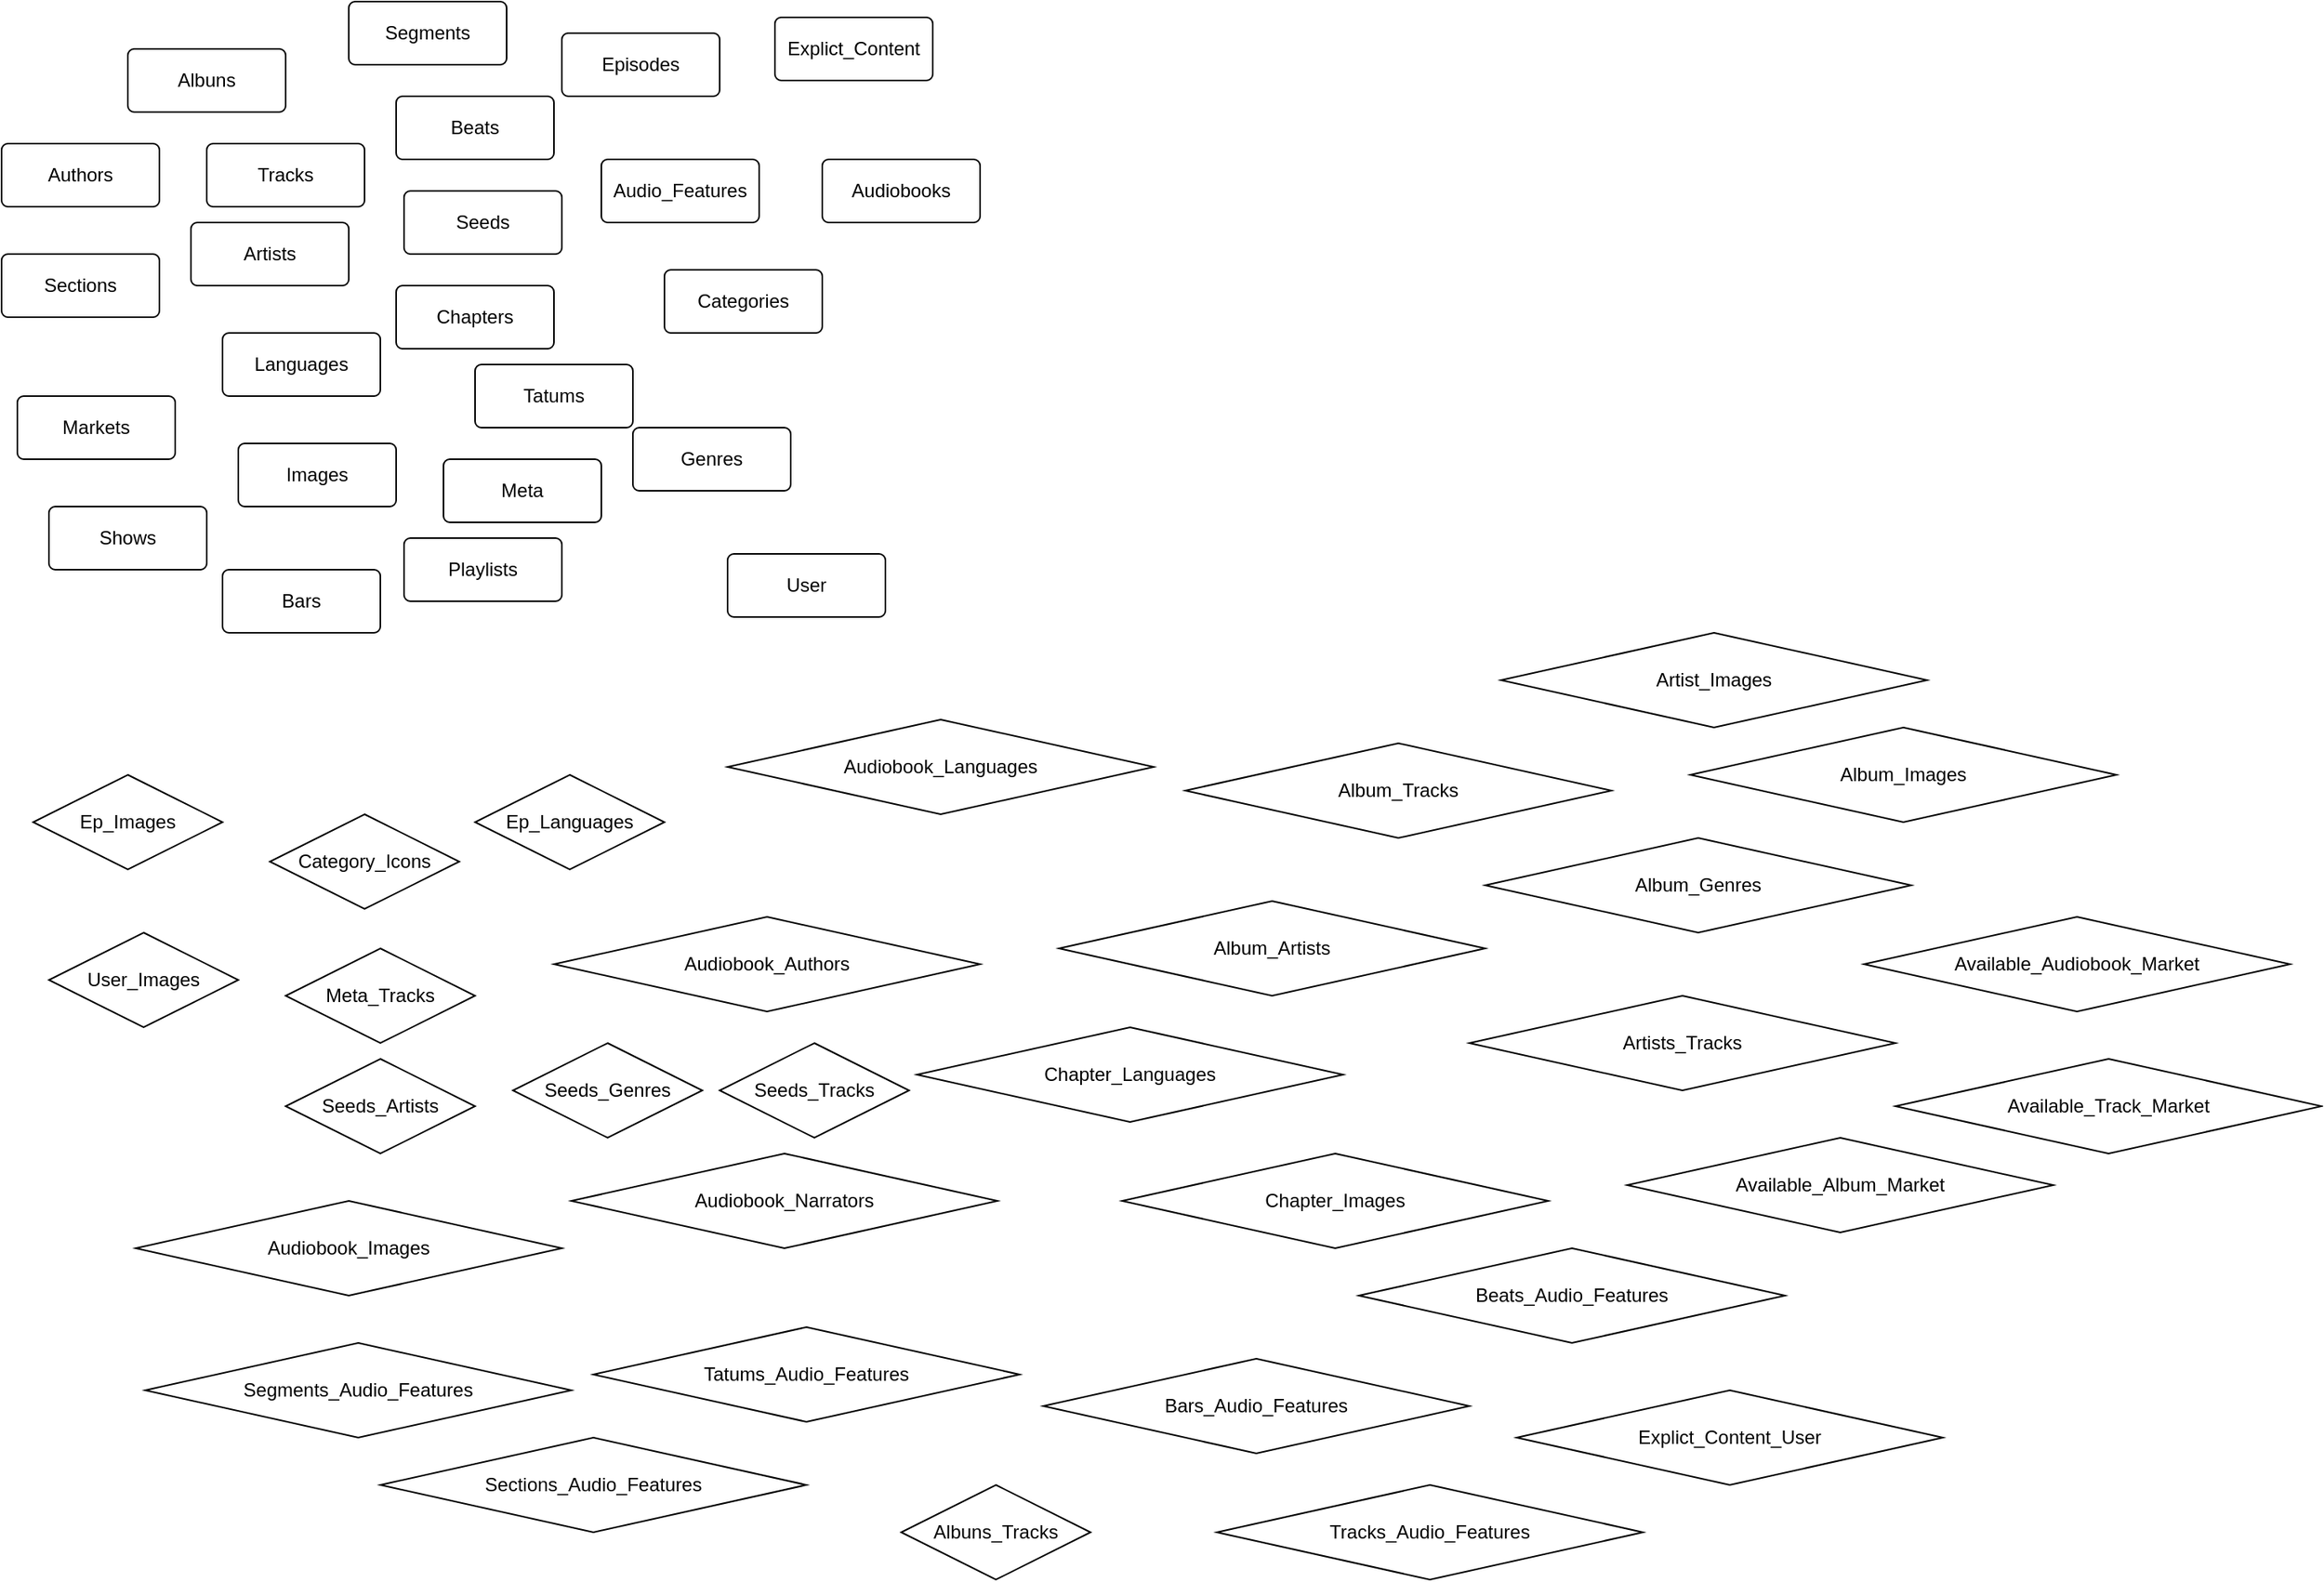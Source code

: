 <mxfile version="24.6.2" type="github">
  <diagram name="main" id="Q_JXyCLZP9Ft0e6itj9V">
    <mxGraphModel dx="1393" dy="797" grid="1" gridSize="10" guides="1" tooltips="1" connect="1" arrows="1" fold="1" page="1" pageScale="1" pageWidth="827" pageHeight="1169" math="0" shadow="0">
      <root>
        <mxCell id="0" />
        <mxCell id="1" parent="0" />
        <mxCell id="gZlPeZgXp5JpuPVfZVzU-1" value="Albuns" style="rounded=1;arcSize=10;whiteSpace=wrap;html=1;align=center;" parent="1" vertex="1">
          <mxGeometry x="170" y="100" width="100" height="40" as="geometry" />
        </mxCell>
        <mxCell id="gZlPeZgXp5JpuPVfZVzU-2" value="Artists" style="rounded=1;arcSize=10;whiteSpace=wrap;html=1;align=center;" parent="1" vertex="1">
          <mxGeometry x="210" y="210" width="100" height="40" as="geometry" />
        </mxCell>
        <mxCell id="gZlPeZgXp5JpuPVfZVzU-3" value="Tracks" style="rounded=1;arcSize=10;whiteSpace=wrap;html=1;align=center;" parent="1" vertex="1">
          <mxGeometry x="220" y="160" width="100" height="40" as="geometry" />
        </mxCell>
        <mxCell id="gZlPeZgXp5JpuPVfZVzU-4" value="Audiobooks" style="rounded=1;arcSize=10;whiteSpace=wrap;html=1;align=center;" parent="1" vertex="1">
          <mxGeometry x="610" y="170" width="100" height="40" as="geometry" />
        </mxCell>
        <mxCell id="gZlPeZgXp5JpuPVfZVzU-5" value="Chapters" style="rounded=1;arcSize=10;whiteSpace=wrap;html=1;align=center;" parent="1" vertex="1">
          <mxGeometry x="340" y="250" width="100" height="40" as="geometry" />
        </mxCell>
        <mxCell id="gZlPeZgXp5JpuPVfZVzU-6" value="Episodes" style="rounded=1;arcSize=10;whiteSpace=wrap;html=1;align=center;" parent="1" vertex="1">
          <mxGeometry x="445" y="90" width="100" height="40" as="geometry" />
        </mxCell>
        <mxCell id="gZlPeZgXp5JpuPVfZVzU-7" value="Categories" style="rounded=1;arcSize=10;whiteSpace=wrap;html=1;align=center;" parent="1" vertex="1">
          <mxGeometry x="510" y="240" width="100" height="40" as="geometry" />
        </mxCell>
        <mxCell id="gZlPeZgXp5JpuPVfZVzU-8" value="Authors" style="rounded=1;arcSize=10;whiteSpace=wrap;html=1;align=center;" parent="1" vertex="1">
          <mxGeometry x="90" y="160" width="100" height="40" as="geometry" />
        </mxCell>
        <mxCell id="gZlPeZgXp5JpuPVfZVzU-9" value="Languages" style="rounded=1;arcSize=10;whiteSpace=wrap;html=1;align=center;" parent="1" vertex="1">
          <mxGeometry x="230" y="280" width="100" height="40" as="geometry" />
        </mxCell>
        <mxCell id="gZlPeZgXp5JpuPVfZVzU-10" value="Genres" style="rounded=1;arcSize=10;whiteSpace=wrap;html=1;align=center;" parent="1" vertex="1">
          <mxGeometry x="490" y="340" width="100" height="40" as="geometry" />
        </mxCell>
        <mxCell id="gZlPeZgXp5JpuPVfZVzU-11" value="Markets" style="rounded=1;arcSize=10;whiteSpace=wrap;html=1;align=center;" parent="1" vertex="1">
          <mxGeometry x="100" y="320" width="100" height="40" as="geometry" />
        </mxCell>
        <mxCell id="gZlPeZgXp5JpuPVfZVzU-12" value="Images" style="rounded=1;arcSize=10;whiteSpace=wrap;html=1;align=center;" parent="1" vertex="1">
          <mxGeometry x="240" y="350" width="100" height="40" as="geometry" />
        </mxCell>
        <mxCell id="gZlPeZgXp5JpuPVfZVzU-13" value="Playlists" style="rounded=1;arcSize=10;whiteSpace=wrap;html=1;align=center;" parent="1" vertex="1">
          <mxGeometry x="345" y="410" width="100" height="40" as="geometry" />
        </mxCell>
        <mxCell id="gZlPeZgXp5JpuPVfZVzU-14" value="Shows" style="rounded=1;arcSize=10;whiteSpace=wrap;html=1;align=center;" parent="1" vertex="1">
          <mxGeometry x="120" y="390" width="100" height="40" as="geometry" />
        </mxCell>
        <mxCell id="gZlPeZgXp5JpuPVfZVzU-15" value="User" style="rounded=1;arcSize=10;whiteSpace=wrap;html=1;align=center;" parent="1" vertex="1">
          <mxGeometry x="550" y="420" width="100" height="40" as="geometry" />
        </mxCell>
        <mxCell id="gZlPeZgXp5JpuPVfZVzU-16" value="Ep_Images" style="shape=rhombus;perimeter=rhombusPerimeter;whiteSpace=wrap;html=1;align=center;" parent="1" vertex="1">
          <mxGeometry x="110" y="560" width="120" height="60" as="geometry" />
        </mxCell>
        <mxCell id="gZlPeZgXp5JpuPVfZVzU-17" value="Ep_Languages" style="shape=rhombus;perimeter=rhombusPerimeter;whiteSpace=wrap;html=1;align=center;" parent="1" vertex="1">
          <mxGeometry x="390" y="560" width="120" height="60" as="geometry" />
        </mxCell>
        <mxCell id="gZlPeZgXp5JpuPVfZVzU-18" value="Category_Icons" style="shape=rhombus;perimeter=rhombusPerimeter;whiteSpace=wrap;html=1;align=center;" parent="1" vertex="1">
          <mxGeometry x="260" y="585" width="120" height="60" as="geometry" />
        </mxCell>
        <mxCell id="gZlPeZgXp5JpuPVfZVzU-20" value="Available_Audiobook_Market" style="shape=rhombus;perimeter=rhombusPerimeter;whiteSpace=wrap;html=1;align=center;" parent="1" vertex="1">
          <mxGeometry x="1270" y="650" width="270" height="60" as="geometry" />
        </mxCell>
        <mxCell id="gZlPeZgXp5JpuPVfZVzU-21" value="Audiobook_Authors" style="shape=rhombus;perimeter=rhombusPerimeter;whiteSpace=wrap;html=1;align=center;" parent="1" vertex="1">
          <mxGeometry x="440" y="650" width="270" height="60" as="geometry" />
        </mxCell>
        <mxCell id="gZlPeZgXp5JpuPVfZVzU-22" value="Audiobook_Narrators" style="shape=rhombus;perimeter=rhombusPerimeter;whiteSpace=wrap;html=1;align=center;" parent="1" vertex="1">
          <mxGeometry x="451" y="800" width="270" height="60" as="geometry" />
        </mxCell>
        <mxCell id="gZlPeZgXp5JpuPVfZVzU-23" value="Audiobook_Images" style="shape=rhombus;perimeter=rhombusPerimeter;whiteSpace=wrap;html=1;align=center;" parent="1" vertex="1">
          <mxGeometry x="175" y="830" width="270" height="60" as="geometry" />
        </mxCell>
        <mxCell id="gZlPeZgXp5JpuPVfZVzU-24" value="Audiobook_Languages" style="shape=rhombus;perimeter=rhombusPerimeter;whiteSpace=wrap;html=1;align=center;" parent="1" vertex="1">
          <mxGeometry x="550" y="525" width="270" height="60" as="geometry" />
        </mxCell>
        <mxCell id="gZlPeZgXp5JpuPVfZVzU-25" value="Chapter_Languages" style="shape=rhombus;perimeter=rhombusPerimeter;whiteSpace=wrap;html=1;align=center;" parent="1" vertex="1">
          <mxGeometry x="670" y="720" width="270" height="60" as="geometry" />
        </mxCell>
        <mxCell id="gZlPeZgXp5JpuPVfZVzU-26" value="Album_Artists" style="shape=rhombus;perimeter=rhombusPerimeter;whiteSpace=wrap;html=1;align=center;" parent="1" vertex="1">
          <mxGeometry x="760" y="640" width="270" height="60" as="geometry" />
        </mxCell>
        <mxCell id="gZlPeZgXp5JpuPVfZVzU-27" value="Album_Tracks" style="shape=rhombus;perimeter=rhombusPerimeter;whiteSpace=wrap;html=1;align=center;" parent="1" vertex="1">
          <mxGeometry x="840" y="540" width="270" height="60" as="geometry" />
        </mxCell>
        <mxCell id="gZlPeZgXp5JpuPVfZVzU-28" value="Album_Genres" style="shape=rhombus;perimeter=rhombusPerimeter;whiteSpace=wrap;html=1;align=center;" parent="1" vertex="1">
          <mxGeometry x="1030" y="600" width="270" height="60" as="geometry" />
        </mxCell>
        <mxCell id="gZlPeZgXp5JpuPVfZVzU-29" value="Artists_Tracks" style="shape=rhombus;perimeter=rhombusPerimeter;whiteSpace=wrap;html=1;align=center;" parent="1" vertex="1">
          <mxGeometry x="1020" y="700" width="270" height="60" as="geometry" />
        </mxCell>
        <mxCell id="gZlPeZgXp5JpuPVfZVzU-30" value="Available_Track_Market" style="shape=rhombus;perimeter=rhombusPerimeter;whiteSpace=wrap;html=1;align=center;" parent="1" vertex="1">
          <mxGeometry x="1290" y="740" width="270" height="60" as="geometry" />
        </mxCell>
        <mxCell id="gZlPeZgXp5JpuPVfZVzU-31" value="Available_Album_Market" style="shape=rhombus;perimeter=rhombusPerimeter;whiteSpace=wrap;html=1;align=center;" parent="1" vertex="1">
          <mxGeometry x="1120" y="790" width="270" height="60" as="geometry" />
        </mxCell>
        <mxCell id="gZlPeZgXp5JpuPVfZVzU-32" value="Album_Images" style="shape=rhombus;perimeter=rhombusPerimeter;whiteSpace=wrap;html=1;align=center;" parent="1" vertex="1">
          <mxGeometry x="1160" y="530" width="270" height="60" as="geometry" />
        </mxCell>
        <mxCell id="gZlPeZgXp5JpuPVfZVzU-33" value="Artist_Images" style="shape=rhombus;perimeter=rhombusPerimeter;whiteSpace=wrap;html=1;align=center;" parent="1" vertex="1">
          <mxGeometry x="1040" y="470" width="270" height="60" as="geometry" />
        </mxCell>
        <mxCell id="gZlPeZgXp5JpuPVfZVzU-34" value="Chapter_Images" style="shape=rhombus;perimeter=rhombusPerimeter;whiteSpace=wrap;html=1;align=center;" parent="1" vertex="1">
          <mxGeometry x="800" y="800" width="270" height="60" as="geometry" />
        </mxCell>
        <mxCell id="UqG6tRbovZAGQiR_FM_n-1" value="Explict_Content" style="rounded=1;arcSize=10;whiteSpace=wrap;html=1;align=center;" vertex="1" parent="1">
          <mxGeometry x="580" y="80" width="100" height="40" as="geometry" />
        </mxCell>
        <mxCell id="UqG6tRbovZAGQiR_FM_n-2" value="Seeds" style="rounded=1;arcSize=10;whiteSpace=wrap;html=1;align=center;" vertex="1" parent="1">
          <mxGeometry x="345" y="190" width="100" height="40" as="geometry" />
        </mxCell>
        <mxCell id="UqG6tRbovZAGQiR_FM_n-3" value="Tatums" style="rounded=1;arcSize=10;whiteSpace=wrap;html=1;align=center;" vertex="1" parent="1">
          <mxGeometry x="390" y="300" width="100" height="40" as="geometry" />
        </mxCell>
        <mxCell id="UqG6tRbovZAGQiR_FM_n-4" value="Segments" style="rounded=1;arcSize=10;whiteSpace=wrap;html=1;align=center;" vertex="1" parent="1">
          <mxGeometry x="310" y="70" width="100" height="40" as="geometry" />
        </mxCell>
        <mxCell id="UqG6tRbovZAGQiR_FM_n-5" value="Sections" style="rounded=1;arcSize=10;whiteSpace=wrap;html=1;align=center;" vertex="1" parent="1">
          <mxGeometry x="90" y="230" width="100" height="40" as="geometry" />
        </mxCell>
        <mxCell id="UqG6tRbovZAGQiR_FM_n-6" value="Beats" style="rounded=1;arcSize=10;whiteSpace=wrap;html=1;align=center;" vertex="1" parent="1">
          <mxGeometry x="340" y="130" width="100" height="40" as="geometry" />
        </mxCell>
        <mxCell id="UqG6tRbovZAGQiR_FM_n-7" value="Bars" style="rounded=1;arcSize=10;whiteSpace=wrap;html=1;align=center;" vertex="1" parent="1">
          <mxGeometry x="230" y="430" width="100" height="40" as="geometry" />
        </mxCell>
        <mxCell id="UqG6tRbovZAGQiR_FM_n-8" value="Meta" style="rounded=1;arcSize=10;whiteSpace=wrap;html=1;align=center;" vertex="1" parent="1">
          <mxGeometry x="370" y="360" width="100" height="40" as="geometry" />
        </mxCell>
        <mxCell id="UqG6tRbovZAGQiR_FM_n-9" value="Audio_Features" style="rounded=1;arcSize=10;whiteSpace=wrap;html=1;align=center;" vertex="1" parent="1">
          <mxGeometry x="470" y="170" width="100" height="40" as="geometry" />
        </mxCell>
        <mxCell id="UqG6tRbovZAGQiR_FM_n-10" value="Meta_Tracks" style="shape=rhombus;perimeter=rhombusPerimeter;whiteSpace=wrap;html=1;align=center;" vertex="1" parent="1">
          <mxGeometry x="270" y="670" width="120" height="60" as="geometry" />
        </mxCell>
        <mxCell id="UqG6tRbovZAGQiR_FM_n-11" value="Seeds_Artists" style="shape=rhombus;perimeter=rhombusPerimeter;whiteSpace=wrap;html=1;align=center;" vertex="1" parent="1">
          <mxGeometry x="270" y="740" width="120" height="60" as="geometry" />
        </mxCell>
        <mxCell id="UqG6tRbovZAGQiR_FM_n-12" value="Seeds_Genres" style="shape=rhombus;perimeter=rhombusPerimeter;whiteSpace=wrap;html=1;align=center;" vertex="1" parent="1">
          <mxGeometry x="414" y="730" width="120" height="60" as="geometry" />
        </mxCell>
        <mxCell id="UqG6tRbovZAGQiR_FM_n-13" value="Seeds_Tracks" style="shape=rhombus;perimeter=rhombusPerimeter;whiteSpace=wrap;html=1;align=center;" vertex="1" parent="1">
          <mxGeometry x="545" y="730" width="120" height="60" as="geometry" />
        </mxCell>
        <mxCell id="UqG6tRbovZAGQiR_FM_n-16" value="Tatums_Audio_Features" style="shape=rhombus;perimeter=rhombusPerimeter;whiteSpace=wrap;html=1;align=center;" vertex="1" parent="1">
          <mxGeometry x="465" y="910" width="270" height="60" as="geometry" />
        </mxCell>
        <mxCell id="UqG6tRbovZAGQiR_FM_n-17" value="Segments_Audio_Features" style="shape=rhombus;perimeter=rhombusPerimeter;whiteSpace=wrap;html=1;align=center;" vertex="1" parent="1">
          <mxGeometry x="181" y="920" width="270" height="60" as="geometry" />
        </mxCell>
        <mxCell id="UqG6tRbovZAGQiR_FM_n-18" value="Sections_Audio_Features" style="shape=rhombus;perimeter=rhombusPerimeter;whiteSpace=wrap;html=1;align=center;" vertex="1" parent="1">
          <mxGeometry x="330" y="980" width="270" height="60" as="geometry" />
        </mxCell>
        <mxCell id="UqG6tRbovZAGQiR_FM_n-19" value="Beats_Audio_Features" style="shape=rhombus;perimeter=rhombusPerimeter;whiteSpace=wrap;html=1;align=center;" vertex="1" parent="1">
          <mxGeometry x="950" y="860" width="270" height="60" as="geometry" />
        </mxCell>
        <mxCell id="UqG6tRbovZAGQiR_FM_n-20" value="Bars_Audio_Features" style="shape=rhombus;perimeter=rhombusPerimeter;whiteSpace=wrap;html=1;align=center;" vertex="1" parent="1">
          <mxGeometry x="750" y="930" width="270" height="60" as="geometry" />
        </mxCell>
        <mxCell id="UqG6tRbovZAGQiR_FM_n-21" value="User_Images" style="shape=rhombus;perimeter=rhombusPerimeter;whiteSpace=wrap;html=1;align=center;" vertex="1" parent="1">
          <mxGeometry x="120" y="660" width="120" height="60" as="geometry" />
        </mxCell>
        <mxCell id="UqG6tRbovZAGQiR_FM_n-22" value="Explict_Content_User" style="shape=rhombus;perimeter=rhombusPerimeter;whiteSpace=wrap;html=1;align=center;" vertex="1" parent="1">
          <mxGeometry x="1050" y="950" width="270" height="60" as="geometry" />
        </mxCell>
        <mxCell id="UqG6tRbovZAGQiR_FM_n-23" value="Tracks_Audio_Features" style="shape=rhombus;perimeter=rhombusPerimeter;whiteSpace=wrap;html=1;align=center;" vertex="1" parent="1">
          <mxGeometry x="860" y="1010" width="270" height="60" as="geometry" />
        </mxCell>
        <mxCell id="UqG6tRbovZAGQiR_FM_n-24" value="Albuns_Tracks" style="shape=rhombus;perimeter=rhombusPerimeter;whiteSpace=wrap;html=1;align=center;" vertex="1" parent="1">
          <mxGeometry x="660" y="1010" width="120" height="60" as="geometry" />
        </mxCell>
      </root>
    </mxGraphModel>
  </diagram>
</mxfile>
